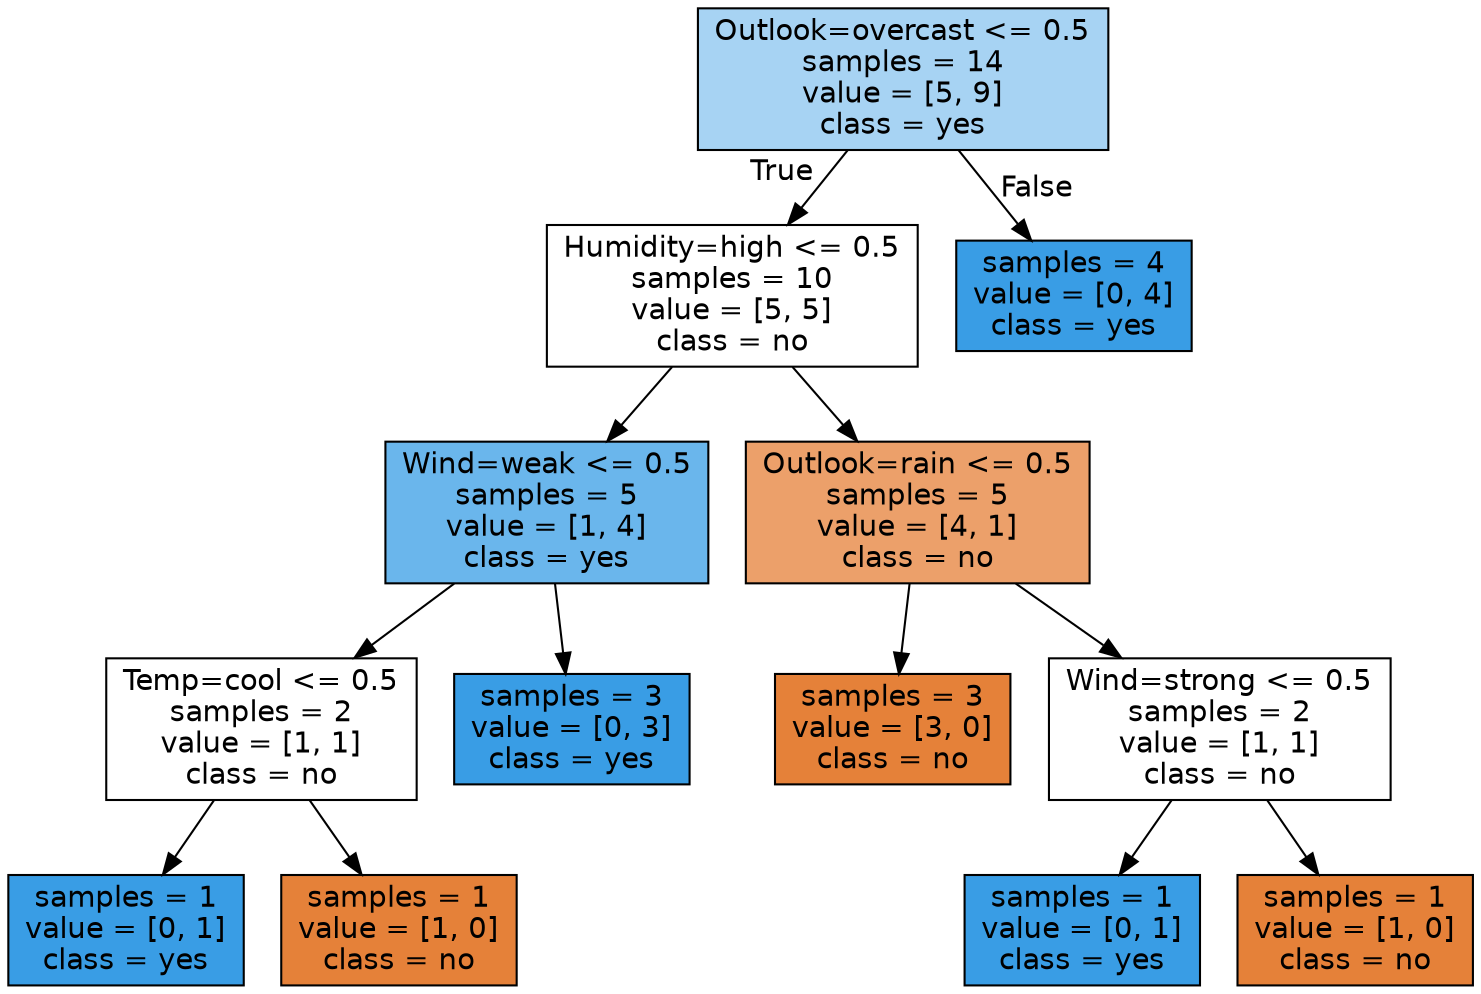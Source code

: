 digraph Tree {
node [shape=box, style="filled", color="black", fontname="helvetica"] ;
edge [fontname="helvetica"] ;
0 [label="Outlook=overcast <= 0.5\nsamples = 14\nvalue = [5, 9]\nclass = yes", fillcolor="#a7d3f3"] ;
1 [label="Humidity=high <= 0.5\nsamples = 10\nvalue = [5, 5]\nclass = no", fillcolor="#ffffff"] ;
0 -> 1 [labeldistance=2.5, labelangle=45, headlabel="True"] ;
2 [label="Wind=weak <= 0.5\nsamples = 5\nvalue = [1, 4]\nclass = yes", fillcolor="#6ab6ec"] ;
1 -> 2 ;
3 [label="Temp=cool <= 0.5\nsamples = 2\nvalue = [1, 1]\nclass = no", fillcolor="#ffffff"] ;
2 -> 3 ;
4 [label="samples = 1\nvalue = [0, 1]\nclass = yes", fillcolor="#399de5"] ;
3 -> 4 ;
5 [label="samples = 1\nvalue = [1, 0]\nclass = no", fillcolor="#e58139"] ;
3 -> 5 ;
6 [label="samples = 3\nvalue = [0, 3]\nclass = yes", fillcolor="#399de5"] ;
2 -> 6 ;
7 [label="Outlook=rain <= 0.5\nsamples = 5\nvalue = [4, 1]\nclass = no", fillcolor="#eca06a"] ;
1 -> 7 ;
8 [label="samples = 3\nvalue = [3, 0]\nclass = no", fillcolor="#e58139"] ;
7 -> 8 ;
9 [label="Wind=strong <= 0.5\nsamples = 2\nvalue = [1, 1]\nclass = no", fillcolor="#ffffff"] ;
7 -> 9 ;
10 [label="samples = 1\nvalue = [0, 1]\nclass = yes", fillcolor="#399de5"] ;
9 -> 10 ;
11 [label="samples = 1\nvalue = [1, 0]\nclass = no", fillcolor="#e58139"] ;
9 -> 11 ;
12 [label="samples = 4\nvalue = [0, 4]\nclass = yes", fillcolor="#399de5"] ;
0 -> 12 [labeldistance=2.5, labelangle=-45, headlabel="False"] ;
}